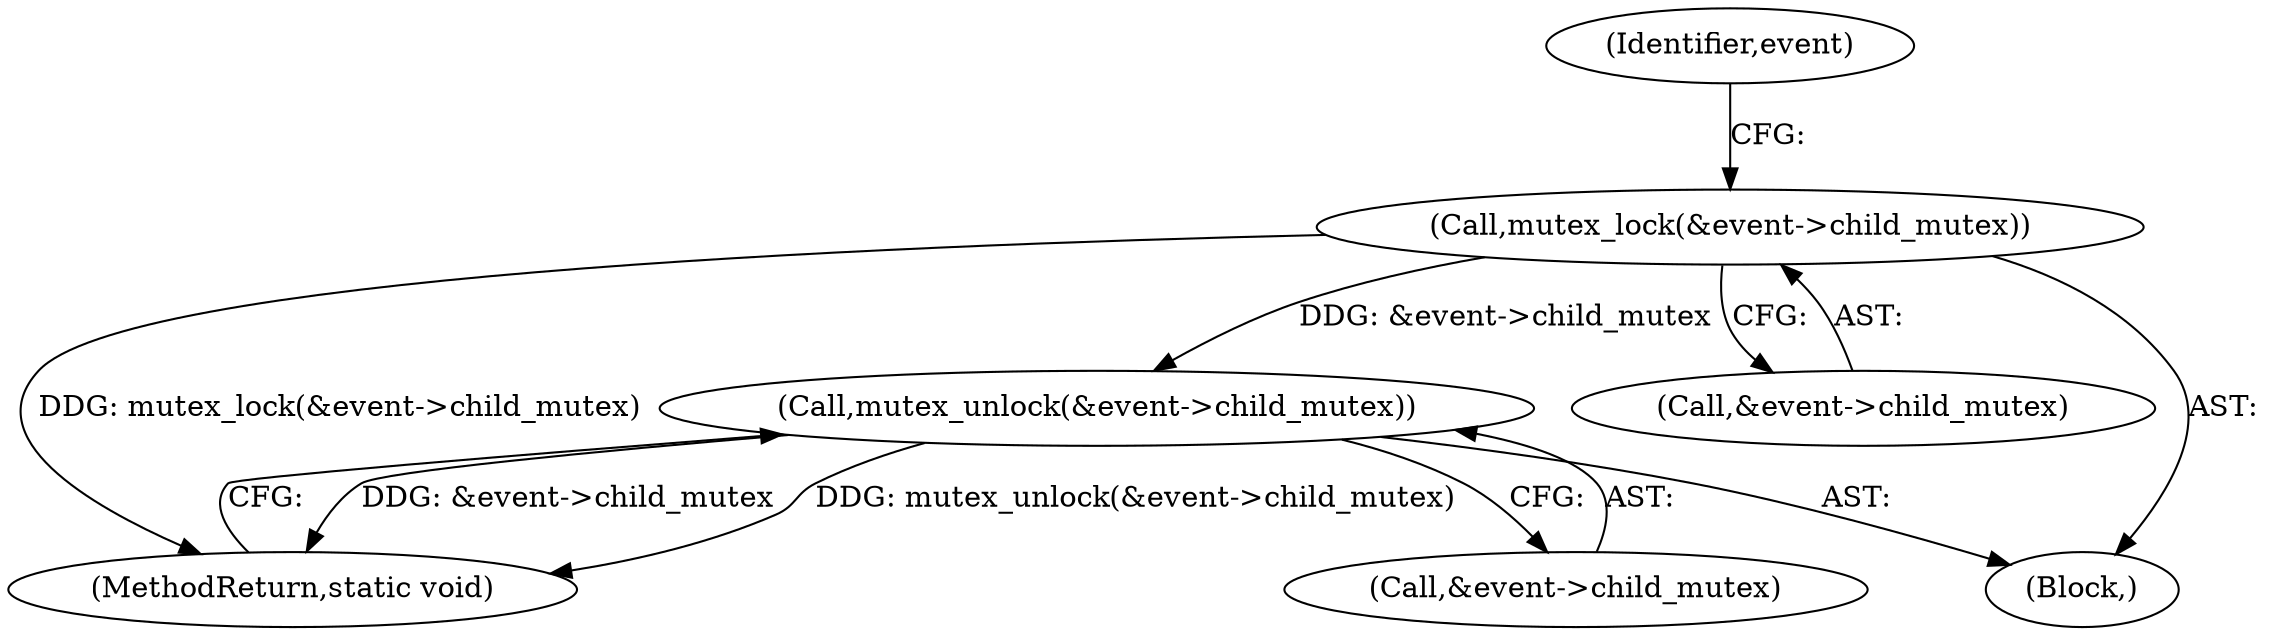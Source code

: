 digraph "0_linux_f63a8daa5812afef4f06c962351687e1ff9ccb2b_3@API" {
"1000120" [label="(Call,mutex_unlock(&event->child_mutex))"];
"1000111" [label="(Call,mutex_lock(&event->child_mutex))"];
"1000117" [label="(Identifier,event)"];
"1000112" [label="(Call,&event->child_mutex)"];
"1000111" [label="(Call,mutex_lock(&event->child_mutex))"];
"1000120" [label="(Call,mutex_unlock(&event->child_mutex))"];
"1000125" [label="(MethodReturn,static void)"];
"1000121" [label="(Call,&event->child_mutex)"];
"1000103" [label="(Block,)"];
"1000120" -> "1000103"  [label="AST: "];
"1000120" -> "1000121"  [label="CFG: "];
"1000121" -> "1000120"  [label="AST: "];
"1000125" -> "1000120"  [label="CFG: "];
"1000120" -> "1000125"  [label="DDG: &event->child_mutex"];
"1000120" -> "1000125"  [label="DDG: mutex_unlock(&event->child_mutex)"];
"1000111" -> "1000120"  [label="DDG: &event->child_mutex"];
"1000111" -> "1000103"  [label="AST: "];
"1000111" -> "1000112"  [label="CFG: "];
"1000112" -> "1000111"  [label="AST: "];
"1000117" -> "1000111"  [label="CFG: "];
"1000111" -> "1000125"  [label="DDG: mutex_lock(&event->child_mutex)"];
}
